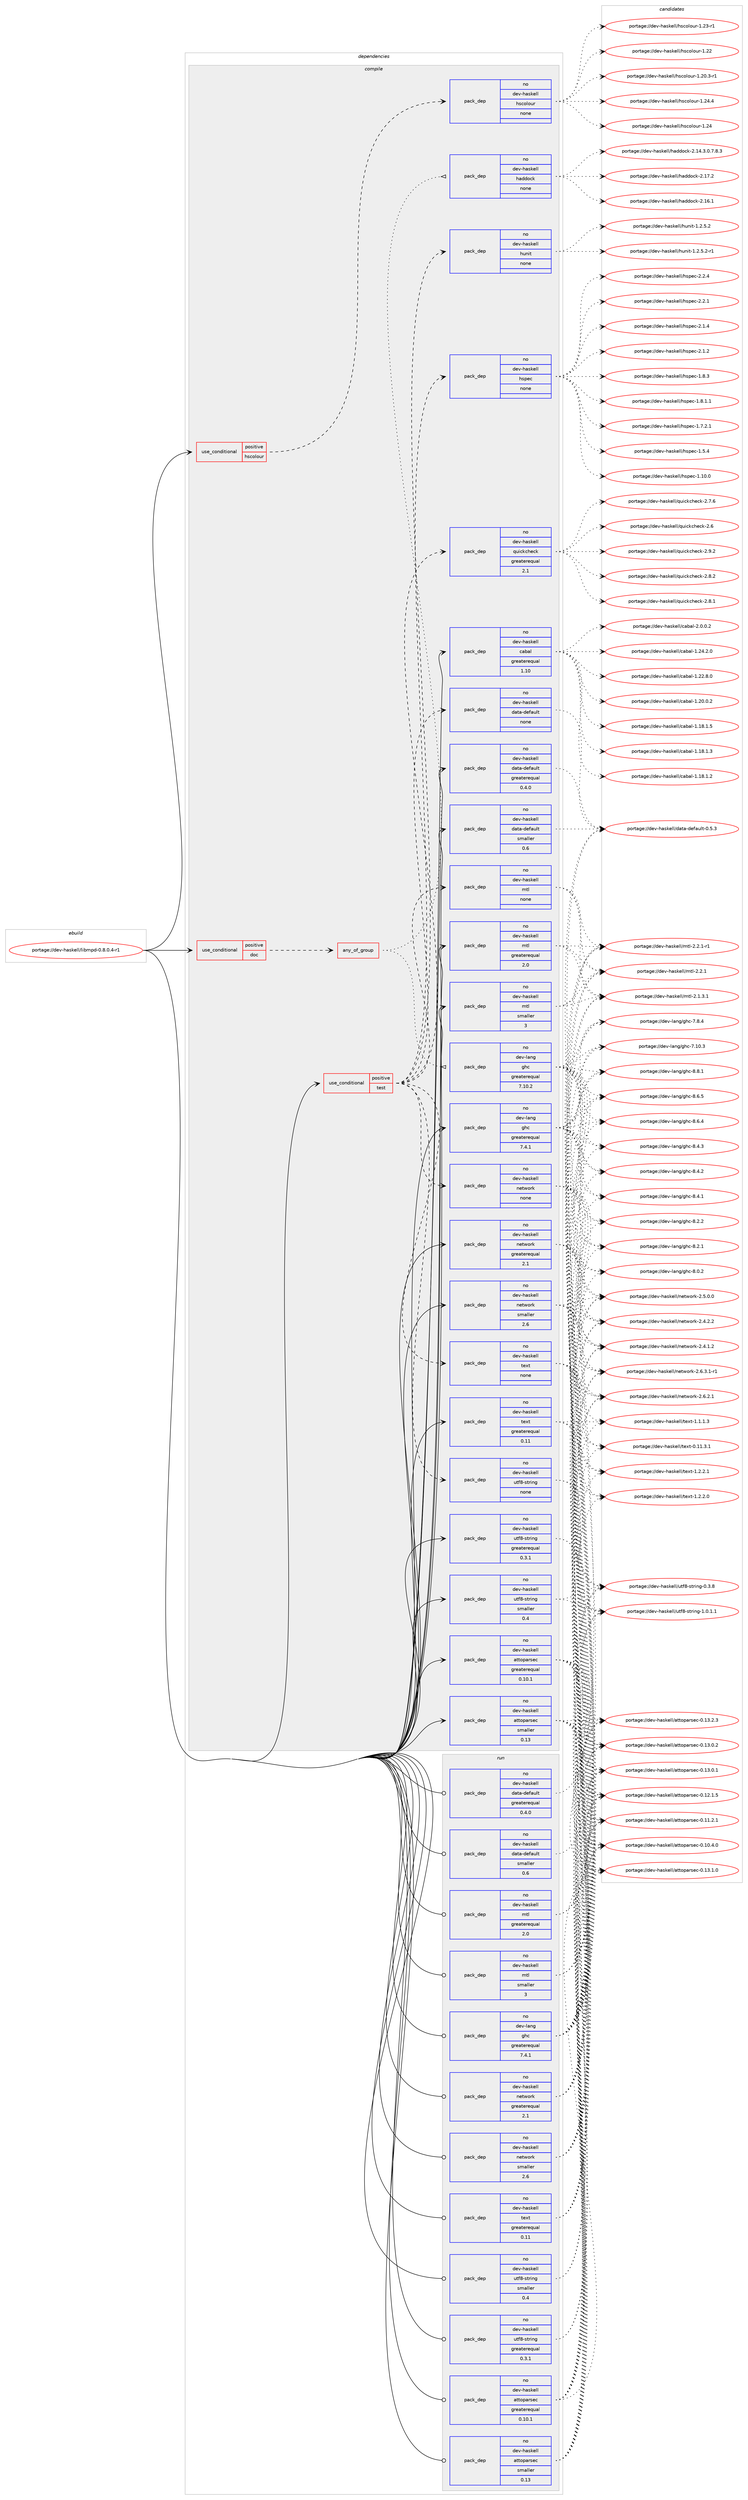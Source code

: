 digraph prolog {

# *************
# Graph options
# *************

newrank=true;
concentrate=true;
compound=true;
graph [rankdir=LR,fontname=Helvetica,fontsize=10,ranksep=1.5];#, ranksep=2.5, nodesep=0.2];
edge  [arrowhead=vee];
node  [fontname=Helvetica,fontsize=10];

# **********
# The ebuild
# **********

subgraph cluster_leftcol {
color=gray;
label=<<i>ebuild</i>>;
id [label="portage://dev-haskell/libmpd-0.8.0.4-r1", color=red, width=4, href="../dev-haskell/libmpd-0.8.0.4-r1.svg"];
}

# ****************
# The dependencies
# ****************

subgraph cluster_midcol {
color=gray;
label=<<i>dependencies</i>>;
subgraph cluster_compile {
fillcolor="#eeeeee";
style=filled;
label=<<i>compile</i>>;
subgraph cond132853 {
dependency553456 [label=<<TABLE BORDER="0" CELLBORDER="1" CELLSPACING="0" CELLPADDING="4"><TR><TD ROWSPAN="3" CELLPADDING="10">use_conditional</TD></TR><TR><TD>positive</TD></TR><TR><TD>doc</TD></TR></TABLE>>, shape=none, color=red];
subgraph any6124 {
dependency553457 [label=<<TABLE BORDER="0" CELLBORDER="1" CELLSPACING="0" CELLPADDING="4"><TR><TD CELLPADDING="10">any_of_group</TD></TR></TABLE>>, shape=none, color=red];subgraph pack414242 {
dependency553458 [label=<<TABLE BORDER="0" CELLBORDER="1" CELLSPACING="0" CELLPADDING="4" WIDTH="220"><TR><TD ROWSPAN="6" CELLPADDING="30">pack_dep</TD></TR><TR><TD WIDTH="110">no</TD></TR><TR><TD>dev-haskell</TD></TR><TR><TD>haddock</TD></TR><TR><TD>none</TD></TR><TR><TD></TD></TR></TABLE>>, shape=none, color=blue];
}
dependency553457:e -> dependency553458:w [weight=20,style="dotted",arrowhead="oinv"];
subgraph pack414243 {
dependency553459 [label=<<TABLE BORDER="0" CELLBORDER="1" CELLSPACING="0" CELLPADDING="4" WIDTH="220"><TR><TD ROWSPAN="6" CELLPADDING="30">pack_dep</TD></TR><TR><TD WIDTH="110">no</TD></TR><TR><TD>dev-lang</TD></TR><TR><TD>ghc</TD></TR><TR><TD>greaterequal</TD></TR><TR><TD>7.10.2</TD></TR></TABLE>>, shape=none, color=blue];
}
dependency553457:e -> dependency553459:w [weight=20,style="dotted",arrowhead="oinv"];
}
dependency553456:e -> dependency553457:w [weight=20,style="dashed",arrowhead="vee"];
}
id:e -> dependency553456:w [weight=20,style="solid",arrowhead="vee"];
subgraph cond132854 {
dependency553460 [label=<<TABLE BORDER="0" CELLBORDER="1" CELLSPACING="0" CELLPADDING="4"><TR><TD ROWSPAN="3" CELLPADDING="10">use_conditional</TD></TR><TR><TD>positive</TD></TR><TR><TD>hscolour</TD></TR></TABLE>>, shape=none, color=red];
subgraph pack414244 {
dependency553461 [label=<<TABLE BORDER="0" CELLBORDER="1" CELLSPACING="0" CELLPADDING="4" WIDTH="220"><TR><TD ROWSPAN="6" CELLPADDING="30">pack_dep</TD></TR><TR><TD WIDTH="110">no</TD></TR><TR><TD>dev-haskell</TD></TR><TR><TD>hscolour</TD></TR><TR><TD>none</TD></TR><TR><TD></TD></TR></TABLE>>, shape=none, color=blue];
}
dependency553460:e -> dependency553461:w [weight=20,style="dashed",arrowhead="vee"];
}
id:e -> dependency553460:w [weight=20,style="solid",arrowhead="vee"];
subgraph cond132855 {
dependency553462 [label=<<TABLE BORDER="0" CELLBORDER="1" CELLSPACING="0" CELLPADDING="4"><TR><TD ROWSPAN="3" CELLPADDING="10">use_conditional</TD></TR><TR><TD>positive</TD></TR><TR><TD>test</TD></TR></TABLE>>, shape=none, color=red];
subgraph pack414245 {
dependency553463 [label=<<TABLE BORDER="0" CELLBORDER="1" CELLSPACING="0" CELLPADDING="4" WIDTH="220"><TR><TD ROWSPAN="6" CELLPADDING="30">pack_dep</TD></TR><TR><TD WIDTH="110">no</TD></TR><TR><TD>dev-haskell</TD></TR><TR><TD>data-default</TD></TR><TR><TD>none</TD></TR><TR><TD></TD></TR></TABLE>>, shape=none, color=blue];
}
dependency553462:e -> dependency553463:w [weight=20,style="dashed",arrowhead="vee"];
subgraph pack414246 {
dependency553464 [label=<<TABLE BORDER="0" CELLBORDER="1" CELLSPACING="0" CELLPADDING="4" WIDTH="220"><TR><TD ROWSPAN="6" CELLPADDING="30">pack_dep</TD></TR><TR><TD WIDTH="110">no</TD></TR><TR><TD>dev-haskell</TD></TR><TR><TD>hspec</TD></TR><TR><TD>none</TD></TR><TR><TD></TD></TR></TABLE>>, shape=none, color=blue];
}
dependency553462:e -> dependency553464:w [weight=20,style="dashed",arrowhead="vee"];
subgraph pack414247 {
dependency553465 [label=<<TABLE BORDER="0" CELLBORDER="1" CELLSPACING="0" CELLPADDING="4" WIDTH="220"><TR><TD ROWSPAN="6" CELLPADDING="30">pack_dep</TD></TR><TR><TD WIDTH="110">no</TD></TR><TR><TD>dev-haskell</TD></TR><TR><TD>hunit</TD></TR><TR><TD>none</TD></TR><TR><TD></TD></TR></TABLE>>, shape=none, color=blue];
}
dependency553462:e -> dependency553465:w [weight=20,style="dashed",arrowhead="vee"];
subgraph pack414248 {
dependency553466 [label=<<TABLE BORDER="0" CELLBORDER="1" CELLSPACING="0" CELLPADDING="4" WIDTH="220"><TR><TD ROWSPAN="6" CELLPADDING="30">pack_dep</TD></TR><TR><TD WIDTH="110">no</TD></TR><TR><TD>dev-haskell</TD></TR><TR><TD>mtl</TD></TR><TR><TD>none</TD></TR><TR><TD></TD></TR></TABLE>>, shape=none, color=blue];
}
dependency553462:e -> dependency553466:w [weight=20,style="dashed",arrowhead="vee"];
subgraph pack414249 {
dependency553467 [label=<<TABLE BORDER="0" CELLBORDER="1" CELLSPACING="0" CELLPADDING="4" WIDTH="220"><TR><TD ROWSPAN="6" CELLPADDING="30">pack_dep</TD></TR><TR><TD WIDTH="110">no</TD></TR><TR><TD>dev-haskell</TD></TR><TR><TD>network</TD></TR><TR><TD>none</TD></TR><TR><TD></TD></TR></TABLE>>, shape=none, color=blue];
}
dependency553462:e -> dependency553467:w [weight=20,style="dashed",arrowhead="vee"];
subgraph pack414250 {
dependency553468 [label=<<TABLE BORDER="0" CELLBORDER="1" CELLSPACING="0" CELLPADDING="4" WIDTH="220"><TR><TD ROWSPAN="6" CELLPADDING="30">pack_dep</TD></TR><TR><TD WIDTH="110">no</TD></TR><TR><TD>dev-haskell</TD></TR><TR><TD>quickcheck</TD></TR><TR><TD>greaterequal</TD></TR><TR><TD>2.1</TD></TR></TABLE>>, shape=none, color=blue];
}
dependency553462:e -> dependency553468:w [weight=20,style="dashed",arrowhead="vee"];
subgraph pack414251 {
dependency553469 [label=<<TABLE BORDER="0" CELLBORDER="1" CELLSPACING="0" CELLPADDING="4" WIDTH="220"><TR><TD ROWSPAN="6" CELLPADDING="30">pack_dep</TD></TR><TR><TD WIDTH="110">no</TD></TR><TR><TD>dev-haskell</TD></TR><TR><TD>text</TD></TR><TR><TD>none</TD></TR><TR><TD></TD></TR></TABLE>>, shape=none, color=blue];
}
dependency553462:e -> dependency553469:w [weight=20,style="dashed",arrowhead="vee"];
subgraph pack414252 {
dependency553470 [label=<<TABLE BORDER="0" CELLBORDER="1" CELLSPACING="0" CELLPADDING="4" WIDTH="220"><TR><TD ROWSPAN="6" CELLPADDING="30">pack_dep</TD></TR><TR><TD WIDTH="110">no</TD></TR><TR><TD>dev-haskell</TD></TR><TR><TD>utf8-string</TD></TR><TR><TD>none</TD></TR><TR><TD></TD></TR></TABLE>>, shape=none, color=blue];
}
dependency553462:e -> dependency553470:w [weight=20,style="dashed",arrowhead="vee"];
}
id:e -> dependency553462:w [weight=20,style="solid",arrowhead="vee"];
subgraph pack414253 {
dependency553471 [label=<<TABLE BORDER="0" CELLBORDER="1" CELLSPACING="0" CELLPADDING="4" WIDTH="220"><TR><TD ROWSPAN="6" CELLPADDING="30">pack_dep</TD></TR><TR><TD WIDTH="110">no</TD></TR><TR><TD>dev-haskell</TD></TR><TR><TD>attoparsec</TD></TR><TR><TD>greaterequal</TD></TR><TR><TD>0.10.1</TD></TR></TABLE>>, shape=none, color=blue];
}
id:e -> dependency553471:w [weight=20,style="solid",arrowhead="vee"];
subgraph pack414254 {
dependency553472 [label=<<TABLE BORDER="0" CELLBORDER="1" CELLSPACING="0" CELLPADDING="4" WIDTH="220"><TR><TD ROWSPAN="6" CELLPADDING="30">pack_dep</TD></TR><TR><TD WIDTH="110">no</TD></TR><TR><TD>dev-haskell</TD></TR><TR><TD>attoparsec</TD></TR><TR><TD>smaller</TD></TR><TR><TD>0.13</TD></TR></TABLE>>, shape=none, color=blue];
}
id:e -> dependency553472:w [weight=20,style="solid",arrowhead="vee"];
subgraph pack414255 {
dependency553473 [label=<<TABLE BORDER="0" CELLBORDER="1" CELLSPACING="0" CELLPADDING="4" WIDTH="220"><TR><TD ROWSPAN="6" CELLPADDING="30">pack_dep</TD></TR><TR><TD WIDTH="110">no</TD></TR><TR><TD>dev-haskell</TD></TR><TR><TD>cabal</TD></TR><TR><TD>greaterequal</TD></TR><TR><TD>1.10</TD></TR></TABLE>>, shape=none, color=blue];
}
id:e -> dependency553473:w [weight=20,style="solid",arrowhead="vee"];
subgraph pack414256 {
dependency553474 [label=<<TABLE BORDER="0" CELLBORDER="1" CELLSPACING="0" CELLPADDING="4" WIDTH="220"><TR><TD ROWSPAN="6" CELLPADDING="30">pack_dep</TD></TR><TR><TD WIDTH="110">no</TD></TR><TR><TD>dev-haskell</TD></TR><TR><TD>data-default</TD></TR><TR><TD>greaterequal</TD></TR><TR><TD>0.4.0</TD></TR></TABLE>>, shape=none, color=blue];
}
id:e -> dependency553474:w [weight=20,style="solid",arrowhead="vee"];
subgraph pack414257 {
dependency553475 [label=<<TABLE BORDER="0" CELLBORDER="1" CELLSPACING="0" CELLPADDING="4" WIDTH="220"><TR><TD ROWSPAN="6" CELLPADDING="30">pack_dep</TD></TR><TR><TD WIDTH="110">no</TD></TR><TR><TD>dev-haskell</TD></TR><TR><TD>data-default</TD></TR><TR><TD>smaller</TD></TR><TR><TD>0.6</TD></TR></TABLE>>, shape=none, color=blue];
}
id:e -> dependency553475:w [weight=20,style="solid",arrowhead="vee"];
subgraph pack414258 {
dependency553476 [label=<<TABLE BORDER="0" CELLBORDER="1" CELLSPACING="0" CELLPADDING="4" WIDTH="220"><TR><TD ROWSPAN="6" CELLPADDING="30">pack_dep</TD></TR><TR><TD WIDTH="110">no</TD></TR><TR><TD>dev-haskell</TD></TR><TR><TD>mtl</TD></TR><TR><TD>greaterequal</TD></TR><TR><TD>2.0</TD></TR></TABLE>>, shape=none, color=blue];
}
id:e -> dependency553476:w [weight=20,style="solid",arrowhead="vee"];
subgraph pack414259 {
dependency553477 [label=<<TABLE BORDER="0" CELLBORDER="1" CELLSPACING="0" CELLPADDING="4" WIDTH="220"><TR><TD ROWSPAN="6" CELLPADDING="30">pack_dep</TD></TR><TR><TD WIDTH="110">no</TD></TR><TR><TD>dev-haskell</TD></TR><TR><TD>mtl</TD></TR><TR><TD>smaller</TD></TR><TR><TD>3</TD></TR></TABLE>>, shape=none, color=blue];
}
id:e -> dependency553477:w [weight=20,style="solid",arrowhead="vee"];
subgraph pack414260 {
dependency553478 [label=<<TABLE BORDER="0" CELLBORDER="1" CELLSPACING="0" CELLPADDING="4" WIDTH="220"><TR><TD ROWSPAN="6" CELLPADDING="30">pack_dep</TD></TR><TR><TD WIDTH="110">no</TD></TR><TR><TD>dev-haskell</TD></TR><TR><TD>network</TD></TR><TR><TD>greaterequal</TD></TR><TR><TD>2.1</TD></TR></TABLE>>, shape=none, color=blue];
}
id:e -> dependency553478:w [weight=20,style="solid",arrowhead="vee"];
subgraph pack414261 {
dependency553479 [label=<<TABLE BORDER="0" CELLBORDER="1" CELLSPACING="0" CELLPADDING="4" WIDTH="220"><TR><TD ROWSPAN="6" CELLPADDING="30">pack_dep</TD></TR><TR><TD WIDTH="110">no</TD></TR><TR><TD>dev-haskell</TD></TR><TR><TD>network</TD></TR><TR><TD>smaller</TD></TR><TR><TD>2.6</TD></TR></TABLE>>, shape=none, color=blue];
}
id:e -> dependency553479:w [weight=20,style="solid",arrowhead="vee"];
subgraph pack414262 {
dependency553480 [label=<<TABLE BORDER="0" CELLBORDER="1" CELLSPACING="0" CELLPADDING="4" WIDTH="220"><TR><TD ROWSPAN="6" CELLPADDING="30">pack_dep</TD></TR><TR><TD WIDTH="110">no</TD></TR><TR><TD>dev-haskell</TD></TR><TR><TD>text</TD></TR><TR><TD>greaterequal</TD></TR><TR><TD>0.11</TD></TR></TABLE>>, shape=none, color=blue];
}
id:e -> dependency553480:w [weight=20,style="solid",arrowhead="vee"];
subgraph pack414263 {
dependency553481 [label=<<TABLE BORDER="0" CELLBORDER="1" CELLSPACING="0" CELLPADDING="4" WIDTH="220"><TR><TD ROWSPAN="6" CELLPADDING="30">pack_dep</TD></TR><TR><TD WIDTH="110">no</TD></TR><TR><TD>dev-haskell</TD></TR><TR><TD>utf8-string</TD></TR><TR><TD>greaterequal</TD></TR><TR><TD>0.3.1</TD></TR></TABLE>>, shape=none, color=blue];
}
id:e -> dependency553481:w [weight=20,style="solid",arrowhead="vee"];
subgraph pack414264 {
dependency553482 [label=<<TABLE BORDER="0" CELLBORDER="1" CELLSPACING="0" CELLPADDING="4" WIDTH="220"><TR><TD ROWSPAN="6" CELLPADDING="30">pack_dep</TD></TR><TR><TD WIDTH="110">no</TD></TR><TR><TD>dev-haskell</TD></TR><TR><TD>utf8-string</TD></TR><TR><TD>smaller</TD></TR><TR><TD>0.4</TD></TR></TABLE>>, shape=none, color=blue];
}
id:e -> dependency553482:w [weight=20,style="solid",arrowhead="vee"];
subgraph pack414265 {
dependency553483 [label=<<TABLE BORDER="0" CELLBORDER="1" CELLSPACING="0" CELLPADDING="4" WIDTH="220"><TR><TD ROWSPAN="6" CELLPADDING="30">pack_dep</TD></TR><TR><TD WIDTH="110">no</TD></TR><TR><TD>dev-lang</TD></TR><TR><TD>ghc</TD></TR><TR><TD>greaterequal</TD></TR><TR><TD>7.4.1</TD></TR></TABLE>>, shape=none, color=blue];
}
id:e -> dependency553483:w [weight=20,style="solid",arrowhead="vee"];
}
subgraph cluster_compileandrun {
fillcolor="#eeeeee";
style=filled;
label=<<i>compile and run</i>>;
}
subgraph cluster_run {
fillcolor="#eeeeee";
style=filled;
label=<<i>run</i>>;
subgraph pack414266 {
dependency553484 [label=<<TABLE BORDER="0" CELLBORDER="1" CELLSPACING="0" CELLPADDING="4" WIDTH="220"><TR><TD ROWSPAN="6" CELLPADDING="30">pack_dep</TD></TR><TR><TD WIDTH="110">no</TD></TR><TR><TD>dev-haskell</TD></TR><TR><TD>attoparsec</TD></TR><TR><TD>greaterequal</TD></TR><TR><TD>0.10.1</TD></TR></TABLE>>, shape=none, color=blue];
}
id:e -> dependency553484:w [weight=20,style="solid",arrowhead="odot"];
subgraph pack414267 {
dependency553485 [label=<<TABLE BORDER="0" CELLBORDER="1" CELLSPACING="0" CELLPADDING="4" WIDTH="220"><TR><TD ROWSPAN="6" CELLPADDING="30">pack_dep</TD></TR><TR><TD WIDTH="110">no</TD></TR><TR><TD>dev-haskell</TD></TR><TR><TD>attoparsec</TD></TR><TR><TD>smaller</TD></TR><TR><TD>0.13</TD></TR></TABLE>>, shape=none, color=blue];
}
id:e -> dependency553485:w [weight=20,style="solid",arrowhead="odot"];
subgraph pack414268 {
dependency553486 [label=<<TABLE BORDER="0" CELLBORDER="1" CELLSPACING="0" CELLPADDING="4" WIDTH="220"><TR><TD ROWSPAN="6" CELLPADDING="30">pack_dep</TD></TR><TR><TD WIDTH="110">no</TD></TR><TR><TD>dev-haskell</TD></TR><TR><TD>data-default</TD></TR><TR><TD>greaterequal</TD></TR><TR><TD>0.4.0</TD></TR></TABLE>>, shape=none, color=blue];
}
id:e -> dependency553486:w [weight=20,style="solid",arrowhead="odot"];
subgraph pack414269 {
dependency553487 [label=<<TABLE BORDER="0" CELLBORDER="1" CELLSPACING="0" CELLPADDING="4" WIDTH="220"><TR><TD ROWSPAN="6" CELLPADDING="30">pack_dep</TD></TR><TR><TD WIDTH="110">no</TD></TR><TR><TD>dev-haskell</TD></TR><TR><TD>data-default</TD></TR><TR><TD>smaller</TD></TR><TR><TD>0.6</TD></TR></TABLE>>, shape=none, color=blue];
}
id:e -> dependency553487:w [weight=20,style="solid",arrowhead="odot"];
subgraph pack414270 {
dependency553488 [label=<<TABLE BORDER="0" CELLBORDER="1" CELLSPACING="0" CELLPADDING="4" WIDTH="220"><TR><TD ROWSPAN="6" CELLPADDING="30">pack_dep</TD></TR><TR><TD WIDTH="110">no</TD></TR><TR><TD>dev-haskell</TD></TR><TR><TD>mtl</TD></TR><TR><TD>greaterequal</TD></TR><TR><TD>2.0</TD></TR></TABLE>>, shape=none, color=blue];
}
id:e -> dependency553488:w [weight=20,style="solid",arrowhead="odot"];
subgraph pack414271 {
dependency553489 [label=<<TABLE BORDER="0" CELLBORDER="1" CELLSPACING="0" CELLPADDING="4" WIDTH="220"><TR><TD ROWSPAN="6" CELLPADDING="30">pack_dep</TD></TR><TR><TD WIDTH="110">no</TD></TR><TR><TD>dev-haskell</TD></TR><TR><TD>mtl</TD></TR><TR><TD>smaller</TD></TR><TR><TD>3</TD></TR></TABLE>>, shape=none, color=blue];
}
id:e -> dependency553489:w [weight=20,style="solid",arrowhead="odot"];
subgraph pack414272 {
dependency553490 [label=<<TABLE BORDER="0" CELLBORDER="1" CELLSPACING="0" CELLPADDING="4" WIDTH="220"><TR><TD ROWSPAN="6" CELLPADDING="30">pack_dep</TD></TR><TR><TD WIDTH="110">no</TD></TR><TR><TD>dev-haskell</TD></TR><TR><TD>network</TD></TR><TR><TD>greaterequal</TD></TR><TR><TD>2.1</TD></TR></TABLE>>, shape=none, color=blue];
}
id:e -> dependency553490:w [weight=20,style="solid",arrowhead="odot"];
subgraph pack414273 {
dependency553491 [label=<<TABLE BORDER="0" CELLBORDER="1" CELLSPACING="0" CELLPADDING="4" WIDTH="220"><TR><TD ROWSPAN="6" CELLPADDING="30">pack_dep</TD></TR><TR><TD WIDTH="110">no</TD></TR><TR><TD>dev-haskell</TD></TR><TR><TD>network</TD></TR><TR><TD>smaller</TD></TR><TR><TD>2.6</TD></TR></TABLE>>, shape=none, color=blue];
}
id:e -> dependency553491:w [weight=20,style="solid",arrowhead="odot"];
subgraph pack414274 {
dependency553492 [label=<<TABLE BORDER="0" CELLBORDER="1" CELLSPACING="0" CELLPADDING="4" WIDTH="220"><TR><TD ROWSPAN="6" CELLPADDING="30">pack_dep</TD></TR><TR><TD WIDTH="110">no</TD></TR><TR><TD>dev-haskell</TD></TR><TR><TD>text</TD></TR><TR><TD>greaterequal</TD></TR><TR><TD>0.11</TD></TR></TABLE>>, shape=none, color=blue];
}
id:e -> dependency553492:w [weight=20,style="solid",arrowhead="odot"];
subgraph pack414275 {
dependency553493 [label=<<TABLE BORDER="0" CELLBORDER="1" CELLSPACING="0" CELLPADDING="4" WIDTH="220"><TR><TD ROWSPAN="6" CELLPADDING="30">pack_dep</TD></TR><TR><TD WIDTH="110">no</TD></TR><TR><TD>dev-haskell</TD></TR><TR><TD>utf8-string</TD></TR><TR><TD>greaterequal</TD></TR><TR><TD>0.3.1</TD></TR></TABLE>>, shape=none, color=blue];
}
id:e -> dependency553493:w [weight=20,style="solid",arrowhead="odot"];
subgraph pack414276 {
dependency553494 [label=<<TABLE BORDER="0" CELLBORDER="1" CELLSPACING="0" CELLPADDING="4" WIDTH="220"><TR><TD ROWSPAN="6" CELLPADDING="30">pack_dep</TD></TR><TR><TD WIDTH="110">no</TD></TR><TR><TD>dev-haskell</TD></TR><TR><TD>utf8-string</TD></TR><TR><TD>smaller</TD></TR><TR><TD>0.4</TD></TR></TABLE>>, shape=none, color=blue];
}
id:e -> dependency553494:w [weight=20,style="solid",arrowhead="odot"];
subgraph pack414277 {
dependency553495 [label=<<TABLE BORDER="0" CELLBORDER="1" CELLSPACING="0" CELLPADDING="4" WIDTH="220"><TR><TD ROWSPAN="6" CELLPADDING="30">pack_dep</TD></TR><TR><TD WIDTH="110">no</TD></TR><TR><TD>dev-lang</TD></TR><TR><TD>ghc</TD></TR><TR><TD>greaterequal</TD></TR><TR><TD>7.4.1</TD></TR></TABLE>>, shape=none, color=blue];
}
id:e -> dependency553495:w [weight=20,style="solid",arrowhead="odot"];
}
}

# **************
# The candidates
# **************

subgraph cluster_choices {
rank=same;
color=gray;
label=<<i>candidates</i>>;

subgraph choice414242 {
color=black;
nodesep=1;
choice100101118451049711510710110810847104971001001119910745504649554650 [label="portage://dev-haskell/haddock-2.17.2", color=red, width=4,href="../dev-haskell/haddock-2.17.2.svg"];
choice100101118451049711510710110810847104971001001119910745504649544649 [label="portage://dev-haskell/haddock-2.16.1", color=red, width=4,href="../dev-haskell/haddock-2.16.1.svg"];
choice1001011184510497115107101108108471049710010011199107455046495246514648465546564651 [label="portage://dev-haskell/haddock-2.14.3.0.7.8.3", color=red, width=4,href="../dev-haskell/haddock-2.14.3.0.7.8.3.svg"];
dependency553458:e -> choice100101118451049711510710110810847104971001001119910745504649554650:w [style=dotted,weight="100"];
dependency553458:e -> choice100101118451049711510710110810847104971001001119910745504649544649:w [style=dotted,weight="100"];
dependency553458:e -> choice1001011184510497115107101108108471049710010011199107455046495246514648465546564651:w [style=dotted,weight="100"];
}
subgraph choice414243 {
color=black;
nodesep=1;
choice10010111845108971101034710310499455646564649 [label="portage://dev-lang/ghc-8.8.1", color=red, width=4,href="../dev-lang/ghc-8.8.1.svg"];
choice10010111845108971101034710310499455646544653 [label="portage://dev-lang/ghc-8.6.5", color=red, width=4,href="../dev-lang/ghc-8.6.5.svg"];
choice10010111845108971101034710310499455646544652 [label="portage://dev-lang/ghc-8.6.4", color=red, width=4,href="../dev-lang/ghc-8.6.4.svg"];
choice10010111845108971101034710310499455646524651 [label="portage://dev-lang/ghc-8.4.3", color=red, width=4,href="../dev-lang/ghc-8.4.3.svg"];
choice10010111845108971101034710310499455646524650 [label="portage://dev-lang/ghc-8.4.2", color=red, width=4,href="../dev-lang/ghc-8.4.2.svg"];
choice10010111845108971101034710310499455646524649 [label="portage://dev-lang/ghc-8.4.1", color=red, width=4,href="../dev-lang/ghc-8.4.1.svg"];
choice10010111845108971101034710310499455646504650 [label="portage://dev-lang/ghc-8.2.2", color=red, width=4,href="../dev-lang/ghc-8.2.2.svg"];
choice10010111845108971101034710310499455646504649 [label="portage://dev-lang/ghc-8.2.1", color=red, width=4,href="../dev-lang/ghc-8.2.1.svg"];
choice10010111845108971101034710310499455646484650 [label="portage://dev-lang/ghc-8.0.2", color=red, width=4,href="../dev-lang/ghc-8.0.2.svg"];
choice10010111845108971101034710310499455546564652 [label="portage://dev-lang/ghc-7.8.4", color=red, width=4,href="../dev-lang/ghc-7.8.4.svg"];
choice1001011184510897110103471031049945554649484651 [label="portage://dev-lang/ghc-7.10.3", color=red, width=4,href="../dev-lang/ghc-7.10.3.svg"];
dependency553459:e -> choice10010111845108971101034710310499455646564649:w [style=dotted,weight="100"];
dependency553459:e -> choice10010111845108971101034710310499455646544653:w [style=dotted,weight="100"];
dependency553459:e -> choice10010111845108971101034710310499455646544652:w [style=dotted,weight="100"];
dependency553459:e -> choice10010111845108971101034710310499455646524651:w [style=dotted,weight="100"];
dependency553459:e -> choice10010111845108971101034710310499455646524650:w [style=dotted,weight="100"];
dependency553459:e -> choice10010111845108971101034710310499455646524649:w [style=dotted,weight="100"];
dependency553459:e -> choice10010111845108971101034710310499455646504650:w [style=dotted,weight="100"];
dependency553459:e -> choice10010111845108971101034710310499455646504649:w [style=dotted,weight="100"];
dependency553459:e -> choice10010111845108971101034710310499455646484650:w [style=dotted,weight="100"];
dependency553459:e -> choice10010111845108971101034710310499455546564652:w [style=dotted,weight="100"];
dependency553459:e -> choice1001011184510897110103471031049945554649484651:w [style=dotted,weight="100"];
}
subgraph choice414244 {
color=black;
nodesep=1;
choice1001011184510497115107101108108471041159911110811111711445494650524652 [label="portage://dev-haskell/hscolour-1.24.4", color=red, width=4,href="../dev-haskell/hscolour-1.24.4.svg"];
choice100101118451049711510710110810847104115991111081111171144549465052 [label="portage://dev-haskell/hscolour-1.24", color=red, width=4,href="../dev-haskell/hscolour-1.24.svg"];
choice1001011184510497115107101108108471041159911110811111711445494650514511449 [label="portage://dev-haskell/hscolour-1.23-r1", color=red, width=4,href="../dev-haskell/hscolour-1.23-r1.svg"];
choice100101118451049711510710110810847104115991111081111171144549465050 [label="portage://dev-haskell/hscolour-1.22", color=red, width=4,href="../dev-haskell/hscolour-1.22.svg"];
choice10010111845104971151071011081084710411599111108111117114454946504846514511449 [label="portage://dev-haskell/hscolour-1.20.3-r1", color=red, width=4,href="../dev-haskell/hscolour-1.20.3-r1.svg"];
dependency553461:e -> choice1001011184510497115107101108108471041159911110811111711445494650524652:w [style=dotted,weight="100"];
dependency553461:e -> choice100101118451049711510710110810847104115991111081111171144549465052:w [style=dotted,weight="100"];
dependency553461:e -> choice1001011184510497115107101108108471041159911110811111711445494650514511449:w [style=dotted,weight="100"];
dependency553461:e -> choice100101118451049711510710110810847104115991111081111171144549465050:w [style=dotted,weight="100"];
dependency553461:e -> choice10010111845104971151071011081084710411599111108111117114454946504846514511449:w [style=dotted,weight="100"];
}
subgraph choice414245 {
color=black;
nodesep=1;
choice10010111845104971151071011081084710097116974510010110297117108116454846534651 [label="portage://dev-haskell/data-default-0.5.3", color=red, width=4,href="../dev-haskell/data-default-0.5.3.svg"];
dependency553463:e -> choice10010111845104971151071011081084710097116974510010110297117108116454846534651:w [style=dotted,weight="100"];
}
subgraph choice414246 {
color=black;
nodesep=1;
choice10010111845104971151071011081084710411511210199455046504652 [label="portage://dev-haskell/hspec-2.2.4", color=red, width=4,href="../dev-haskell/hspec-2.2.4.svg"];
choice10010111845104971151071011081084710411511210199455046504649 [label="portage://dev-haskell/hspec-2.2.1", color=red, width=4,href="../dev-haskell/hspec-2.2.1.svg"];
choice10010111845104971151071011081084710411511210199455046494652 [label="portage://dev-haskell/hspec-2.1.4", color=red, width=4,href="../dev-haskell/hspec-2.1.4.svg"];
choice10010111845104971151071011081084710411511210199455046494650 [label="portage://dev-haskell/hspec-2.1.2", color=red, width=4,href="../dev-haskell/hspec-2.1.2.svg"];
choice10010111845104971151071011081084710411511210199454946564651 [label="portage://dev-haskell/hspec-1.8.3", color=red, width=4,href="../dev-haskell/hspec-1.8.3.svg"];
choice100101118451049711510710110810847104115112101994549465646494649 [label="portage://dev-haskell/hspec-1.8.1.1", color=red, width=4,href="../dev-haskell/hspec-1.8.1.1.svg"];
choice100101118451049711510710110810847104115112101994549465546504649 [label="portage://dev-haskell/hspec-1.7.2.1", color=red, width=4,href="../dev-haskell/hspec-1.7.2.1.svg"];
choice10010111845104971151071011081084710411511210199454946534652 [label="portage://dev-haskell/hspec-1.5.4", color=red, width=4,href="../dev-haskell/hspec-1.5.4.svg"];
choice1001011184510497115107101108108471041151121019945494649484648 [label="portage://dev-haskell/hspec-1.10.0", color=red, width=4,href="../dev-haskell/hspec-1.10.0.svg"];
dependency553464:e -> choice10010111845104971151071011081084710411511210199455046504652:w [style=dotted,weight="100"];
dependency553464:e -> choice10010111845104971151071011081084710411511210199455046504649:w [style=dotted,weight="100"];
dependency553464:e -> choice10010111845104971151071011081084710411511210199455046494652:w [style=dotted,weight="100"];
dependency553464:e -> choice10010111845104971151071011081084710411511210199455046494650:w [style=dotted,weight="100"];
dependency553464:e -> choice10010111845104971151071011081084710411511210199454946564651:w [style=dotted,weight="100"];
dependency553464:e -> choice100101118451049711510710110810847104115112101994549465646494649:w [style=dotted,weight="100"];
dependency553464:e -> choice100101118451049711510710110810847104115112101994549465546504649:w [style=dotted,weight="100"];
dependency553464:e -> choice10010111845104971151071011081084710411511210199454946534652:w [style=dotted,weight="100"];
dependency553464:e -> choice1001011184510497115107101108108471041151121019945494649484648:w [style=dotted,weight="100"];
}
subgraph choice414247 {
color=black;
nodesep=1;
choice10010111845104971151071011081084710411711010511645494650465346504511449 [label="portage://dev-haskell/hunit-1.2.5.2-r1", color=red, width=4,href="../dev-haskell/hunit-1.2.5.2-r1.svg"];
choice1001011184510497115107101108108471041171101051164549465046534650 [label="portage://dev-haskell/hunit-1.2.5.2", color=red, width=4,href="../dev-haskell/hunit-1.2.5.2.svg"];
dependency553465:e -> choice10010111845104971151071011081084710411711010511645494650465346504511449:w [style=dotted,weight="100"];
dependency553465:e -> choice1001011184510497115107101108108471041171101051164549465046534650:w [style=dotted,weight="100"];
}
subgraph choice414248 {
color=black;
nodesep=1;
choice1001011184510497115107101108108471091161084550465046494511449 [label="portage://dev-haskell/mtl-2.2.1-r1", color=red, width=4,href="../dev-haskell/mtl-2.2.1-r1.svg"];
choice100101118451049711510710110810847109116108455046504649 [label="portage://dev-haskell/mtl-2.2.1", color=red, width=4,href="../dev-haskell/mtl-2.2.1.svg"];
choice1001011184510497115107101108108471091161084550464946514649 [label="portage://dev-haskell/mtl-2.1.3.1", color=red, width=4,href="../dev-haskell/mtl-2.1.3.1.svg"];
dependency553466:e -> choice1001011184510497115107101108108471091161084550465046494511449:w [style=dotted,weight="100"];
dependency553466:e -> choice100101118451049711510710110810847109116108455046504649:w [style=dotted,weight="100"];
dependency553466:e -> choice1001011184510497115107101108108471091161084550464946514649:w [style=dotted,weight="100"];
}
subgraph choice414249 {
color=black;
nodesep=1;
choice10010111845104971151071011081084711010111611911111410745504654465146494511449 [label="portage://dev-haskell/network-2.6.3.1-r1", color=red, width=4,href="../dev-haskell/network-2.6.3.1-r1.svg"];
choice1001011184510497115107101108108471101011161191111141074550465446504649 [label="portage://dev-haskell/network-2.6.2.1", color=red, width=4,href="../dev-haskell/network-2.6.2.1.svg"];
choice1001011184510497115107101108108471101011161191111141074550465346484648 [label="portage://dev-haskell/network-2.5.0.0", color=red, width=4,href="../dev-haskell/network-2.5.0.0.svg"];
choice1001011184510497115107101108108471101011161191111141074550465246504650 [label="portage://dev-haskell/network-2.4.2.2", color=red, width=4,href="../dev-haskell/network-2.4.2.2.svg"];
choice1001011184510497115107101108108471101011161191111141074550465246494650 [label="portage://dev-haskell/network-2.4.1.2", color=red, width=4,href="../dev-haskell/network-2.4.1.2.svg"];
dependency553467:e -> choice10010111845104971151071011081084711010111611911111410745504654465146494511449:w [style=dotted,weight="100"];
dependency553467:e -> choice1001011184510497115107101108108471101011161191111141074550465446504649:w [style=dotted,weight="100"];
dependency553467:e -> choice1001011184510497115107101108108471101011161191111141074550465346484648:w [style=dotted,weight="100"];
dependency553467:e -> choice1001011184510497115107101108108471101011161191111141074550465246504650:w [style=dotted,weight="100"];
dependency553467:e -> choice1001011184510497115107101108108471101011161191111141074550465246494650:w [style=dotted,weight="100"];
}
subgraph choice414250 {
color=black;
nodesep=1;
choice100101118451049711510710110810847113117105991079910410199107455046574650 [label="portage://dev-haskell/quickcheck-2.9.2", color=red, width=4,href="../dev-haskell/quickcheck-2.9.2.svg"];
choice100101118451049711510710110810847113117105991079910410199107455046564650 [label="portage://dev-haskell/quickcheck-2.8.2", color=red, width=4,href="../dev-haskell/quickcheck-2.8.2.svg"];
choice100101118451049711510710110810847113117105991079910410199107455046564649 [label="portage://dev-haskell/quickcheck-2.8.1", color=red, width=4,href="../dev-haskell/quickcheck-2.8.1.svg"];
choice100101118451049711510710110810847113117105991079910410199107455046554654 [label="portage://dev-haskell/quickcheck-2.7.6", color=red, width=4,href="../dev-haskell/quickcheck-2.7.6.svg"];
choice10010111845104971151071011081084711311710599107991041019910745504654 [label="portage://dev-haskell/quickcheck-2.6", color=red, width=4,href="../dev-haskell/quickcheck-2.6.svg"];
dependency553468:e -> choice100101118451049711510710110810847113117105991079910410199107455046574650:w [style=dotted,weight="100"];
dependency553468:e -> choice100101118451049711510710110810847113117105991079910410199107455046564650:w [style=dotted,weight="100"];
dependency553468:e -> choice100101118451049711510710110810847113117105991079910410199107455046564649:w [style=dotted,weight="100"];
dependency553468:e -> choice100101118451049711510710110810847113117105991079910410199107455046554654:w [style=dotted,weight="100"];
dependency553468:e -> choice10010111845104971151071011081084711311710599107991041019910745504654:w [style=dotted,weight="100"];
}
subgraph choice414251 {
color=black;
nodesep=1;
choice1001011184510497115107101108108471161011201164549465046504649 [label="portage://dev-haskell/text-1.2.2.1", color=red, width=4,href="../dev-haskell/text-1.2.2.1.svg"];
choice1001011184510497115107101108108471161011201164549465046504648 [label="portage://dev-haskell/text-1.2.2.0", color=red, width=4,href="../dev-haskell/text-1.2.2.0.svg"];
choice1001011184510497115107101108108471161011201164549464946494651 [label="portage://dev-haskell/text-1.1.1.3", color=red, width=4,href="../dev-haskell/text-1.1.1.3.svg"];
choice100101118451049711510710110810847116101120116454846494946514649 [label="portage://dev-haskell/text-0.11.3.1", color=red, width=4,href="../dev-haskell/text-0.11.3.1.svg"];
dependency553469:e -> choice1001011184510497115107101108108471161011201164549465046504649:w [style=dotted,weight="100"];
dependency553469:e -> choice1001011184510497115107101108108471161011201164549465046504648:w [style=dotted,weight="100"];
dependency553469:e -> choice1001011184510497115107101108108471161011201164549464946494651:w [style=dotted,weight="100"];
dependency553469:e -> choice100101118451049711510710110810847116101120116454846494946514649:w [style=dotted,weight="100"];
}
subgraph choice414252 {
color=black;
nodesep=1;
choice10010111845104971151071011081084711711610256451151161141051101034549464846494649 [label="portage://dev-haskell/utf8-string-1.0.1.1", color=red, width=4,href="../dev-haskell/utf8-string-1.0.1.1.svg"];
choice1001011184510497115107101108108471171161025645115116114105110103454846514656 [label="portage://dev-haskell/utf8-string-0.3.8", color=red, width=4,href="../dev-haskell/utf8-string-0.3.8.svg"];
dependency553470:e -> choice10010111845104971151071011081084711711610256451151161141051101034549464846494649:w [style=dotted,weight="100"];
dependency553470:e -> choice1001011184510497115107101108108471171161025645115116114105110103454846514656:w [style=dotted,weight="100"];
}
subgraph choice414253 {
color=black;
nodesep=1;
choice100101118451049711510710110810847971161161111129711411510199454846495146504651 [label="portage://dev-haskell/attoparsec-0.13.2.3", color=red, width=4,href="../dev-haskell/attoparsec-0.13.2.3.svg"];
choice100101118451049711510710110810847971161161111129711411510199454846495146494648 [label="portage://dev-haskell/attoparsec-0.13.1.0", color=red, width=4,href="../dev-haskell/attoparsec-0.13.1.0.svg"];
choice100101118451049711510710110810847971161161111129711411510199454846495146484650 [label="portage://dev-haskell/attoparsec-0.13.0.2", color=red, width=4,href="../dev-haskell/attoparsec-0.13.0.2.svg"];
choice100101118451049711510710110810847971161161111129711411510199454846495146484649 [label="portage://dev-haskell/attoparsec-0.13.0.1", color=red, width=4,href="../dev-haskell/attoparsec-0.13.0.1.svg"];
choice100101118451049711510710110810847971161161111129711411510199454846495046494653 [label="portage://dev-haskell/attoparsec-0.12.1.5", color=red, width=4,href="../dev-haskell/attoparsec-0.12.1.5.svg"];
choice100101118451049711510710110810847971161161111129711411510199454846494946504649 [label="portage://dev-haskell/attoparsec-0.11.2.1", color=red, width=4,href="../dev-haskell/attoparsec-0.11.2.1.svg"];
choice100101118451049711510710110810847971161161111129711411510199454846494846524648 [label="portage://dev-haskell/attoparsec-0.10.4.0", color=red, width=4,href="../dev-haskell/attoparsec-0.10.4.0.svg"];
dependency553471:e -> choice100101118451049711510710110810847971161161111129711411510199454846495146504651:w [style=dotted,weight="100"];
dependency553471:e -> choice100101118451049711510710110810847971161161111129711411510199454846495146494648:w [style=dotted,weight="100"];
dependency553471:e -> choice100101118451049711510710110810847971161161111129711411510199454846495146484650:w [style=dotted,weight="100"];
dependency553471:e -> choice100101118451049711510710110810847971161161111129711411510199454846495146484649:w [style=dotted,weight="100"];
dependency553471:e -> choice100101118451049711510710110810847971161161111129711411510199454846495046494653:w [style=dotted,weight="100"];
dependency553471:e -> choice100101118451049711510710110810847971161161111129711411510199454846494946504649:w [style=dotted,weight="100"];
dependency553471:e -> choice100101118451049711510710110810847971161161111129711411510199454846494846524648:w [style=dotted,weight="100"];
}
subgraph choice414254 {
color=black;
nodesep=1;
choice100101118451049711510710110810847971161161111129711411510199454846495146504651 [label="portage://dev-haskell/attoparsec-0.13.2.3", color=red, width=4,href="../dev-haskell/attoparsec-0.13.2.3.svg"];
choice100101118451049711510710110810847971161161111129711411510199454846495146494648 [label="portage://dev-haskell/attoparsec-0.13.1.0", color=red, width=4,href="../dev-haskell/attoparsec-0.13.1.0.svg"];
choice100101118451049711510710110810847971161161111129711411510199454846495146484650 [label="portage://dev-haskell/attoparsec-0.13.0.2", color=red, width=4,href="../dev-haskell/attoparsec-0.13.0.2.svg"];
choice100101118451049711510710110810847971161161111129711411510199454846495146484649 [label="portage://dev-haskell/attoparsec-0.13.0.1", color=red, width=4,href="../dev-haskell/attoparsec-0.13.0.1.svg"];
choice100101118451049711510710110810847971161161111129711411510199454846495046494653 [label="portage://dev-haskell/attoparsec-0.12.1.5", color=red, width=4,href="../dev-haskell/attoparsec-0.12.1.5.svg"];
choice100101118451049711510710110810847971161161111129711411510199454846494946504649 [label="portage://dev-haskell/attoparsec-0.11.2.1", color=red, width=4,href="../dev-haskell/attoparsec-0.11.2.1.svg"];
choice100101118451049711510710110810847971161161111129711411510199454846494846524648 [label="portage://dev-haskell/attoparsec-0.10.4.0", color=red, width=4,href="../dev-haskell/attoparsec-0.10.4.0.svg"];
dependency553472:e -> choice100101118451049711510710110810847971161161111129711411510199454846495146504651:w [style=dotted,weight="100"];
dependency553472:e -> choice100101118451049711510710110810847971161161111129711411510199454846495146494648:w [style=dotted,weight="100"];
dependency553472:e -> choice100101118451049711510710110810847971161161111129711411510199454846495146484650:w [style=dotted,weight="100"];
dependency553472:e -> choice100101118451049711510710110810847971161161111129711411510199454846495146484649:w [style=dotted,weight="100"];
dependency553472:e -> choice100101118451049711510710110810847971161161111129711411510199454846495046494653:w [style=dotted,weight="100"];
dependency553472:e -> choice100101118451049711510710110810847971161161111129711411510199454846494946504649:w [style=dotted,weight="100"];
dependency553472:e -> choice100101118451049711510710110810847971161161111129711411510199454846494846524648:w [style=dotted,weight="100"];
}
subgraph choice414255 {
color=black;
nodesep=1;
choice100101118451049711510710110810847999798971084550464846484650 [label="portage://dev-haskell/cabal-2.0.0.2", color=red, width=4,href="../dev-haskell/cabal-2.0.0.2.svg"];
choice10010111845104971151071011081084799979897108454946505246504648 [label="portage://dev-haskell/cabal-1.24.2.0", color=red, width=4,href="../dev-haskell/cabal-1.24.2.0.svg"];
choice10010111845104971151071011081084799979897108454946505046564648 [label="portage://dev-haskell/cabal-1.22.8.0", color=red, width=4,href="../dev-haskell/cabal-1.22.8.0.svg"];
choice10010111845104971151071011081084799979897108454946504846484650 [label="portage://dev-haskell/cabal-1.20.0.2", color=red, width=4,href="../dev-haskell/cabal-1.20.0.2.svg"];
choice10010111845104971151071011081084799979897108454946495646494653 [label="portage://dev-haskell/cabal-1.18.1.5", color=red, width=4,href="../dev-haskell/cabal-1.18.1.5.svg"];
choice10010111845104971151071011081084799979897108454946495646494651 [label="portage://dev-haskell/cabal-1.18.1.3", color=red, width=4,href="../dev-haskell/cabal-1.18.1.3.svg"];
choice10010111845104971151071011081084799979897108454946495646494650 [label="portage://dev-haskell/cabal-1.18.1.2", color=red, width=4,href="../dev-haskell/cabal-1.18.1.2.svg"];
dependency553473:e -> choice100101118451049711510710110810847999798971084550464846484650:w [style=dotted,weight="100"];
dependency553473:e -> choice10010111845104971151071011081084799979897108454946505246504648:w [style=dotted,weight="100"];
dependency553473:e -> choice10010111845104971151071011081084799979897108454946505046564648:w [style=dotted,weight="100"];
dependency553473:e -> choice10010111845104971151071011081084799979897108454946504846484650:w [style=dotted,weight="100"];
dependency553473:e -> choice10010111845104971151071011081084799979897108454946495646494653:w [style=dotted,weight="100"];
dependency553473:e -> choice10010111845104971151071011081084799979897108454946495646494651:w [style=dotted,weight="100"];
dependency553473:e -> choice10010111845104971151071011081084799979897108454946495646494650:w [style=dotted,weight="100"];
}
subgraph choice414256 {
color=black;
nodesep=1;
choice10010111845104971151071011081084710097116974510010110297117108116454846534651 [label="portage://dev-haskell/data-default-0.5.3", color=red, width=4,href="../dev-haskell/data-default-0.5.3.svg"];
dependency553474:e -> choice10010111845104971151071011081084710097116974510010110297117108116454846534651:w [style=dotted,weight="100"];
}
subgraph choice414257 {
color=black;
nodesep=1;
choice10010111845104971151071011081084710097116974510010110297117108116454846534651 [label="portage://dev-haskell/data-default-0.5.3", color=red, width=4,href="../dev-haskell/data-default-0.5.3.svg"];
dependency553475:e -> choice10010111845104971151071011081084710097116974510010110297117108116454846534651:w [style=dotted,weight="100"];
}
subgraph choice414258 {
color=black;
nodesep=1;
choice1001011184510497115107101108108471091161084550465046494511449 [label="portage://dev-haskell/mtl-2.2.1-r1", color=red, width=4,href="../dev-haskell/mtl-2.2.1-r1.svg"];
choice100101118451049711510710110810847109116108455046504649 [label="portage://dev-haskell/mtl-2.2.1", color=red, width=4,href="../dev-haskell/mtl-2.2.1.svg"];
choice1001011184510497115107101108108471091161084550464946514649 [label="portage://dev-haskell/mtl-2.1.3.1", color=red, width=4,href="../dev-haskell/mtl-2.1.3.1.svg"];
dependency553476:e -> choice1001011184510497115107101108108471091161084550465046494511449:w [style=dotted,weight="100"];
dependency553476:e -> choice100101118451049711510710110810847109116108455046504649:w [style=dotted,weight="100"];
dependency553476:e -> choice1001011184510497115107101108108471091161084550464946514649:w [style=dotted,weight="100"];
}
subgraph choice414259 {
color=black;
nodesep=1;
choice1001011184510497115107101108108471091161084550465046494511449 [label="portage://dev-haskell/mtl-2.2.1-r1", color=red, width=4,href="../dev-haskell/mtl-2.2.1-r1.svg"];
choice100101118451049711510710110810847109116108455046504649 [label="portage://dev-haskell/mtl-2.2.1", color=red, width=4,href="../dev-haskell/mtl-2.2.1.svg"];
choice1001011184510497115107101108108471091161084550464946514649 [label="portage://dev-haskell/mtl-2.1.3.1", color=red, width=4,href="../dev-haskell/mtl-2.1.3.1.svg"];
dependency553477:e -> choice1001011184510497115107101108108471091161084550465046494511449:w [style=dotted,weight="100"];
dependency553477:e -> choice100101118451049711510710110810847109116108455046504649:w [style=dotted,weight="100"];
dependency553477:e -> choice1001011184510497115107101108108471091161084550464946514649:w [style=dotted,weight="100"];
}
subgraph choice414260 {
color=black;
nodesep=1;
choice10010111845104971151071011081084711010111611911111410745504654465146494511449 [label="portage://dev-haskell/network-2.6.3.1-r1", color=red, width=4,href="../dev-haskell/network-2.6.3.1-r1.svg"];
choice1001011184510497115107101108108471101011161191111141074550465446504649 [label="portage://dev-haskell/network-2.6.2.1", color=red, width=4,href="../dev-haskell/network-2.6.2.1.svg"];
choice1001011184510497115107101108108471101011161191111141074550465346484648 [label="portage://dev-haskell/network-2.5.0.0", color=red, width=4,href="../dev-haskell/network-2.5.0.0.svg"];
choice1001011184510497115107101108108471101011161191111141074550465246504650 [label="portage://dev-haskell/network-2.4.2.2", color=red, width=4,href="../dev-haskell/network-2.4.2.2.svg"];
choice1001011184510497115107101108108471101011161191111141074550465246494650 [label="portage://dev-haskell/network-2.4.1.2", color=red, width=4,href="../dev-haskell/network-2.4.1.2.svg"];
dependency553478:e -> choice10010111845104971151071011081084711010111611911111410745504654465146494511449:w [style=dotted,weight="100"];
dependency553478:e -> choice1001011184510497115107101108108471101011161191111141074550465446504649:w [style=dotted,weight="100"];
dependency553478:e -> choice1001011184510497115107101108108471101011161191111141074550465346484648:w [style=dotted,weight="100"];
dependency553478:e -> choice1001011184510497115107101108108471101011161191111141074550465246504650:w [style=dotted,weight="100"];
dependency553478:e -> choice1001011184510497115107101108108471101011161191111141074550465246494650:w [style=dotted,weight="100"];
}
subgraph choice414261 {
color=black;
nodesep=1;
choice10010111845104971151071011081084711010111611911111410745504654465146494511449 [label="portage://dev-haskell/network-2.6.3.1-r1", color=red, width=4,href="../dev-haskell/network-2.6.3.1-r1.svg"];
choice1001011184510497115107101108108471101011161191111141074550465446504649 [label="portage://dev-haskell/network-2.6.2.1", color=red, width=4,href="../dev-haskell/network-2.6.2.1.svg"];
choice1001011184510497115107101108108471101011161191111141074550465346484648 [label="portage://dev-haskell/network-2.5.0.0", color=red, width=4,href="../dev-haskell/network-2.5.0.0.svg"];
choice1001011184510497115107101108108471101011161191111141074550465246504650 [label="portage://dev-haskell/network-2.4.2.2", color=red, width=4,href="../dev-haskell/network-2.4.2.2.svg"];
choice1001011184510497115107101108108471101011161191111141074550465246494650 [label="portage://dev-haskell/network-2.4.1.2", color=red, width=4,href="../dev-haskell/network-2.4.1.2.svg"];
dependency553479:e -> choice10010111845104971151071011081084711010111611911111410745504654465146494511449:w [style=dotted,weight="100"];
dependency553479:e -> choice1001011184510497115107101108108471101011161191111141074550465446504649:w [style=dotted,weight="100"];
dependency553479:e -> choice1001011184510497115107101108108471101011161191111141074550465346484648:w [style=dotted,weight="100"];
dependency553479:e -> choice1001011184510497115107101108108471101011161191111141074550465246504650:w [style=dotted,weight="100"];
dependency553479:e -> choice1001011184510497115107101108108471101011161191111141074550465246494650:w [style=dotted,weight="100"];
}
subgraph choice414262 {
color=black;
nodesep=1;
choice1001011184510497115107101108108471161011201164549465046504649 [label="portage://dev-haskell/text-1.2.2.1", color=red, width=4,href="../dev-haskell/text-1.2.2.1.svg"];
choice1001011184510497115107101108108471161011201164549465046504648 [label="portage://dev-haskell/text-1.2.2.0", color=red, width=4,href="../dev-haskell/text-1.2.2.0.svg"];
choice1001011184510497115107101108108471161011201164549464946494651 [label="portage://dev-haskell/text-1.1.1.3", color=red, width=4,href="../dev-haskell/text-1.1.1.3.svg"];
choice100101118451049711510710110810847116101120116454846494946514649 [label="portage://dev-haskell/text-0.11.3.1", color=red, width=4,href="../dev-haskell/text-0.11.3.1.svg"];
dependency553480:e -> choice1001011184510497115107101108108471161011201164549465046504649:w [style=dotted,weight="100"];
dependency553480:e -> choice1001011184510497115107101108108471161011201164549465046504648:w [style=dotted,weight="100"];
dependency553480:e -> choice1001011184510497115107101108108471161011201164549464946494651:w [style=dotted,weight="100"];
dependency553480:e -> choice100101118451049711510710110810847116101120116454846494946514649:w [style=dotted,weight="100"];
}
subgraph choice414263 {
color=black;
nodesep=1;
choice10010111845104971151071011081084711711610256451151161141051101034549464846494649 [label="portage://dev-haskell/utf8-string-1.0.1.1", color=red, width=4,href="../dev-haskell/utf8-string-1.0.1.1.svg"];
choice1001011184510497115107101108108471171161025645115116114105110103454846514656 [label="portage://dev-haskell/utf8-string-0.3.8", color=red, width=4,href="../dev-haskell/utf8-string-0.3.8.svg"];
dependency553481:e -> choice10010111845104971151071011081084711711610256451151161141051101034549464846494649:w [style=dotted,weight="100"];
dependency553481:e -> choice1001011184510497115107101108108471171161025645115116114105110103454846514656:w [style=dotted,weight="100"];
}
subgraph choice414264 {
color=black;
nodesep=1;
choice10010111845104971151071011081084711711610256451151161141051101034549464846494649 [label="portage://dev-haskell/utf8-string-1.0.1.1", color=red, width=4,href="../dev-haskell/utf8-string-1.0.1.1.svg"];
choice1001011184510497115107101108108471171161025645115116114105110103454846514656 [label="portage://dev-haskell/utf8-string-0.3.8", color=red, width=4,href="../dev-haskell/utf8-string-0.3.8.svg"];
dependency553482:e -> choice10010111845104971151071011081084711711610256451151161141051101034549464846494649:w [style=dotted,weight="100"];
dependency553482:e -> choice1001011184510497115107101108108471171161025645115116114105110103454846514656:w [style=dotted,weight="100"];
}
subgraph choice414265 {
color=black;
nodesep=1;
choice10010111845108971101034710310499455646564649 [label="portage://dev-lang/ghc-8.8.1", color=red, width=4,href="../dev-lang/ghc-8.8.1.svg"];
choice10010111845108971101034710310499455646544653 [label="portage://dev-lang/ghc-8.6.5", color=red, width=4,href="../dev-lang/ghc-8.6.5.svg"];
choice10010111845108971101034710310499455646544652 [label="portage://dev-lang/ghc-8.6.4", color=red, width=4,href="../dev-lang/ghc-8.6.4.svg"];
choice10010111845108971101034710310499455646524651 [label="portage://dev-lang/ghc-8.4.3", color=red, width=4,href="../dev-lang/ghc-8.4.3.svg"];
choice10010111845108971101034710310499455646524650 [label="portage://dev-lang/ghc-8.4.2", color=red, width=4,href="../dev-lang/ghc-8.4.2.svg"];
choice10010111845108971101034710310499455646524649 [label="portage://dev-lang/ghc-8.4.1", color=red, width=4,href="../dev-lang/ghc-8.4.1.svg"];
choice10010111845108971101034710310499455646504650 [label="portage://dev-lang/ghc-8.2.2", color=red, width=4,href="../dev-lang/ghc-8.2.2.svg"];
choice10010111845108971101034710310499455646504649 [label="portage://dev-lang/ghc-8.2.1", color=red, width=4,href="../dev-lang/ghc-8.2.1.svg"];
choice10010111845108971101034710310499455646484650 [label="portage://dev-lang/ghc-8.0.2", color=red, width=4,href="../dev-lang/ghc-8.0.2.svg"];
choice10010111845108971101034710310499455546564652 [label="portage://dev-lang/ghc-7.8.4", color=red, width=4,href="../dev-lang/ghc-7.8.4.svg"];
choice1001011184510897110103471031049945554649484651 [label="portage://dev-lang/ghc-7.10.3", color=red, width=4,href="../dev-lang/ghc-7.10.3.svg"];
dependency553483:e -> choice10010111845108971101034710310499455646564649:w [style=dotted,weight="100"];
dependency553483:e -> choice10010111845108971101034710310499455646544653:w [style=dotted,weight="100"];
dependency553483:e -> choice10010111845108971101034710310499455646544652:w [style=dotted,weight="100"];
dependency553483:e -> choice10010111845108971101034710310499455646524651:w [style=dotted,weight="100"];
dependency553483:e -> choice10010111845108971101034710310499455646524650:w [style=dotted,weight="100"];
dependency553483:e -> choice10010111845108971101034710310499455646524649:w [style=dotted,weight="100"];
dependency553483:e -> choice10010111845108971101034710310499455646504650:w [style=dotted,weight="100"];
dependency553483:e -> choice10010111845108971101034710310499455646504649:w [style=dotted,weight="100"];
dependency553483:e -> choice10010111845108971101034710310499455646484650:w [style=dotted,weight="100"];
dependency553483:e -> choice10010111845108971101034710310499455546564652:w [style=dotted,weight="100"];
dependency553483:e -> choice1001011184510897110103471031049945554649484651:w [style=dotted,weight="100"];
}
subgraph choice414266 {
color=black;
nodesep=1;
choice100101118451049711510710110810847971161161111129711411510199454846495146504651 [label="portage://dev-haskell/attoparsec-0.13.2.3", color=red, width=4,href="../dev-haskell/attoparsec-0.13.2.3.svg"];
choice100101118451049711510710110810847971161161111129711411510199454846495146494648 [label="portage://dev-haskell/attoparsec-0.13.1.0", color=red, width=4,href="../dev-haskell/attoparsec-0.13.1.0.svg"];
choice100101118451049711510710110810847971161161111129711411510199454846495146484650 [label="portage://dev-haskell/attoparsec-0.13.0.2", color=red, width=4,href="../dev-haskell/attoparsec-0.13.0.2.svg"];
choice100101118451049711510710110810847971161161111129711411510199454846495146484649 [label="portage://dev-haskell/attoparsec-0.13.0.1", color=red, width=4,href="../dev-haskell/attoparsec-0.13.0.1.svg"];
choice100101118451049711510710110810847971161161111129711411510199454846495046494653 [label="portage://dev-haskell/attoparsec-0.12.1.5", color=red, width=4,href="../dev-haskell/attoparsec-0.12.1.5.svg"];
choice100101118451049711510710110810847971161161111129711411510199454846494946504649 [label="portage://dev-haskell/attoparsec-0.11.2.1", color=red, width=4,href="../dev-haskell/attoparsec-0.11.2.1.svg"];
choice100101118451049711510710110810847971161161111129711411510199454846494846524648 [label="portage://dev-haskell/attoparsec-0.10.4.0", color=red, width=4,href="../dev-haskell/attoparsec-0.10.4.0.svg"];
dependency553484:e -> choice100101118451049711510710110810847971161161111129711411510199454846495146504651:w [style=dotted,weight="100"];
dependency553484:e -> choice100101118451049711510710110810847971161161111129711411510199454846495146494648:w [style=dotted,weight="100"];
dependency553484:e -> choice100101118451049711510710110810847971161161111129711411510199454846495146484650:w [style=dotted,weight="100"];
dependency553484:e -> choice100101118451049711510710110810847971161161111129711411510199454846495146484649:w [style=dotted,weight="100"];
dependency553484:e -> choice100101118451049711510710110810847971161161111129711411510199454846495046494653:w [style=dotted,weight="100"];
dependency553484:e -> choice100101118451049711510710110810847971161161111129711411510199454846494946504649:w [style=dotted,weight="100"];
dependency553484:e -> choice100101118451049711510710110810847971161161111129711411510199454846494846524648:w [style=dotted,weight="100"];
}
subgraph choice414267 {
color=black;
nodesep=1;
choice100101118451049711510710110810847971161161111129711411510199454846495146504651 [label="portage://dev-haskell/attoparsec-0.13.2.3", color=red, width=4,href="../dev-haskell/attoparsec-0.13.2.3.svg"];
choice100101118451049711510710110810847971161161111129711411510199454846495146494648 [label="portage://dev-haskell/attoparsec-0.13.1.0", color=red, width=4,href="../dev-haskell/attoparsec-0.13.1.0.svg"];
choice100101118451049711510710110810847971161161111129711411510199454846495146484650 [label="portage://dev-haskell/attoparsec-0.13.0.2", color=red, width=4,href="../dev-haskell/attoparsec-0.13.0.2.svg"];
choice100101118451049711510710110810847971161161111129711411510199454846495146484649 [label="portage://dev-haskell/attoparsec-0.13.0.1", color=red, width=4,href="../dev-haskell/attoparsec-0.13.0.1.svg"];
choice100101118451049711510710110810847971161161111129711411510199454846495046494653 [label="portage://dev-haskell/attoparsec-0.12.1.5", color=red, width=4,href="../dev-haskell/attoparsec-0.12.1.5.svg"];
choice100101118451049711510710110810847971161161111129711411510199454846494946504649 [label="portage://dev-haskell/attoparsec-0.11.2.1", color=red, width=4,href="../dev-haskell/attoparsec-0.11.2.1.svg"];
choice100101118451049711510710110810847971161161111129711411510199454846494846524648 [label="portage://dev-haskell/attoparsec-0.10.4.0", color=red, width=4,href="../dev-haskell/attoparsec-0.10.4.0.svg"];
dependency553485:e -> choice100101118451049711510710110810847971161161111129711411510199454846495146504651:w [style=dotted,weight="100"];
dependency553485:e -> choice100101118451049711510710110810847971161161111129711411510199454846495146494648:w [style=dotted,weight="100"];
dependency553485:e -> choice100101118451049711510710110810847971161161111129711411510199454846495146484650:w [style=dotted,weight="100"];
dependency553485:e -> choice100101118451049711510710110810847971161161111129711411510199454846495146484649:w [style=dotted,weight="100"];
dependency553485:e -> choice100101118451049711510710110810847971161161111129711411510199454846495046494653:w [style=dotted,weight="100"];
dependency553485:e -> choice100101118451049711510710110810847971161161111129711411510199454846494946504649:w [style=dotted,weight="100"];
dependency553485:e -> choice100101118451049711510710110810847971161161111129711411510199454846494846524648:w [style=dotted,weight="100"];
}
subgraph choice414268 {
color=black;
nodesep=1;
choice10010111845104971151071011081084710097116974510010110297117108116454846534651 [label="portage://dev-haskell/data-default-0.5.3", color=red, width=4,href="../dev-haskell/data-default-0.5.3.svg"];
dependency553486:e -> choice10010111845104971151071011081084710097116974510010110297117108116454846534651:w [style=dotted,weight="100"];
}
subgraph choice414269 {
color=black;
nodesep=1;
choice10010111845104971151071011081084710097116974510010110297117108116454846534651 [label="portage://dev-haskell/data-default-0.5.3", color=red, width=4,href="../dev-haskell/data-default-0.5.3.svg"];
dependency553487:e -> choice10010111845104971151071011081084710097116974510010110297117108116454846534651:w [style=dotted,weight="100"];
}
subgraph choice414270 {
color=black;
nodesep=1;
choice1001011184510497115107101108108471091161084550465046494511449 [label="portage://dev-haskell/mtl-2.2.1-r1", color=red, width=4,href="../dev-haskell/mtl-2.2.1-r1.svg"];
choice100101118451049711510710110810847109116108455046504649 [label="portage://dev-haskell/mtl-2.2.1", color=red, width=4,href="../dev-haskell/mtl-2.2.1.svg"];
choice1001011184510497115107101108108471091161084550464946514649 [label="portage://dev-haskell/mtl-2.1.3.1", color=red, width=4,href="../dev-haskell/mtl-2.1.3.1.svg"];
dependency553488:e -> choice1001011184510497115107101108108471091161084550465046494511449:w [style=dotted,weight="100"];
dependency553488:e -> choice100101118451049711510710110810847109116108455046504649:w [style=dotted,weight="100"];
dependency553488:e -> choice1001011184510497115107101108108471091161084550464946514649:w [style=dotted,weight="100"];
}
subgraph choice414271 {
color=black;
nodesep=1;
choice1001011184510497115107101108108471091161084550465046494511449 [label="portage://dev-haskell/mtl-2.2.1-r1", color=red, width=4,href="../dev-haskell/mtl-2.2.1-r1.svg"];
choice100101118451049711510710110810847109116108455046504649 [label="portage://dev-haskell/mtl-2.2.1", color=red, width=4,href="../dev-haskell/mtl-2.2.1.svg"];
choice1001011184510497115107101108108471091161084550464946514649 [label="portage://dev-haskell/mtl-2.1.3.1", color=red, width=4,href="../dev-haskell/mtl-2.1.3.1.svg"];
dependency553489:e -> choice1001011184510497115107101108108471091161084550465046494511449:w [style=dotted,weight="100"];
dependency553489:e -> choice100101118451049711510710110810847109116108455046504649:w [style=dotted,weight="100"];
dependency553489:e -> choice1001011184510497115107101108108471091161084550464946514649:w [style=dotted,weight="100"];
}
subgraph choice414272 {
color=black;
nodesep=1;
choice10010111845104971151071011081084711010111611911111410745504654465146494511449 [label="portage://dev-haskell/network-2.6.3.1-r1", color=red, width=4,href="../dev-haskell/network-2.6.3.1-r1.svg"];
choice1001011184510497115107101108108471101011161191111141074550465446504649 [label="portage://dev-haskell/network-2.6.2.1", color=red, width=4,href="../dev-haskell/network-2.6.2.1.svg"];
choice1001011184510497115107101108108471101011161191111141074550465346484648 [label="portage://dev-haskell/network-2.5.0.0", color=red, width=4,href="../dev-haskell/network-2.5.0.0.svg"];
choice1001011184510497115107101108108471101011161191111141074550465246504650 [label="portage://dev-haskell/network-2.4.2.2", color=red, width=4,href="../dev-haskell/network-2.4.2.2.svg"];
choice1001011184510497115107101108108471101011161191111141074550465246494650 [label="portage://dev-haskell/network-2.4.1.2", color=red, width=4,href="../dev-haskell/network-2.4.1.2.svg"];
dependency553490:e -> choice10010111845104971151071011081084711010111611911111410745504654465146494511449:w [style=dotted,weight="100"];
dependency553490:e -> choice1001011184510497115107101108108471101011161191111141074550465446504649:w [style=dotted,weight="100"];
dependency553490:e -> choice1001011184510497115107101108108471101011161191111141074550465346484648:w [style=dotted,weight="100"];
dependency553490:e -> choice1001011184510497115107101108108471101011161191111141074550465246504650:w [style=dotted,weight="100"];
dependency553490:e -> choice1001011184510497115107101108108471101011161191111141074550465246494650:w [style=dotted,weight="100"];
}
subgraph choice414273 {
color=black;
nodesep=1;
choice10010111845104971151071011081084711010111611911111410745504654465146494511449 [label="portage://dev-haskell/network-2.6.3.1-r1", color=red, width=4,href="../dev-haskell/network-2.6.3.1-r1.svg"];
choice1001011184510497115107101108108471101011161191111141074550465446504649 [label="portage://dev-haskell/network-2.6.2.1", color=red, width=4,href="../dev-haskell/network-2.6.2.1.svg"];
choice1001011184510497115107101108108471101011161191111141074550465346484648 [label="portage://dev-haskell/network-2.5.0.0", color=red, width=4,href="../dev-haskell/network-2.5.0.0.svg"];
choice1001011184510497115107101108108471101011161191111141074550465246504650 [label="portage://dev-haskell/network-2.4.2.2", color=red, width=4,href="../dev-haskell/network-2.4.2.2.svg"];
choice1001011184510497115107101108108471101011161191111141074550465246494650 [label="portage://dev-haskell/network-2.4.1.2", color=red, width=4,href="../dev-haskell/network-2.4.1.2.svg"];
dependency553491:e -> choice10010111845104971151071011081084711010111611911111410745504654465146494511449:w [style=dotted,weight="100"];
dependency553491:e -> choice1001011184510497115107101108108471101011161191111141074550465446504649:w [style=dotted,weight="100"];
dependency553491:e -> choice1001011184510497115107101108108471101011161191111141074550465346484648:w [style=dotted,weight="100"];
dependency553491:e -> choice1001011184510497115107101108108471101011161191111141074550465246504650:w [style=dotted,weight="100"];
dependency553491:e -> choice1001011184510497115107101108108471101011161191111141074550465246494650:w [style=dotted,weight="100"];
}
subgraph choice414274 {
color=black;
nodesep=1;
choice1001011184510497115107101108108471161011201164549465046504649 [label="portage://dev-haskell/text-1.2.2.1", color=red, width=4,href="../dev-haskell/text-1.2.2.1.svg"];
choice1001011184510497115107101108108471161011201164549465046504648 [label="portage://dev-haskell/text-1.2.2.0", color=red, width=4,href="../dev-haskell/text-1.2.2.0.svg"];
choice1001011184510497115107101108108471161011201164549464946494651 [label="portage://dev-haskell/text-1.1.1.3", color=red, width=4,href="../dev-haskell/text-1.1.1.3.svg"];
choice100101118451049711510710110810847116101120116454846494946514649 [label="portage://dev-haskell/text-0.11.3.1", color=red, width=4,href="../dev-haskell/text-0.11.3.1.svg"];
dependency553492:e -> choice1001011184510497115107101108108471161011201164549465046504649:w [style=dotted,weight="100"];
dependency553492:e -> choice1001011184510497115107101108108471161011201164549465046504648:w [style=dotted,weight="100"];
dependency553492:e -> choice1001011184510497115107101108108471161011201164549464946494651:w [style=dotted,weight="100"];
dependency553492:e -> choice100101118451049711510710110810847116101120116454846494946514649:w [style=dotted,weight="100"];
}
subgraph choice414275 {
color=black;
nodesep=1;
choice10010111845104971151071011081084711711610256451151161141051101034549464846494649 [label="portage://dev-haskell/utf8-string-1.0.1.1", color=red, width=4,href="../dev-haskell/utf8-string-1.0.1.1.svg"];
choice1001011184510497115107101108108471171161025645115116114105110103454846514656 [label="portage://dev-haskell/utf8-string-0.3.8", color=red, width=4,href="../dev-haskell/utf8-string-0.3.8.svg"];
dependency553493:e -> choice10010111845104971151071011081084711711610256451151161141051101034549464846494649:w [style=dotted,weight="100"];
dependency553493:e -> choice1001011184510497115107101108108471171161025645115116114105110103454846514656:w [style=dotted,weight="100"];
}
subgraph choice414276 {
color=black;
nodesep=1;
choice10010111845104971151071011081084711711610256451151161141051101034549464846494649 [label="portage://dev-haskell/utf8-string-1.0.1.1", color=red, width=4,href="../dev-haskell/utf8-string-1.0.1.1.svg"];
choice1001011184510497115107101108108471171161025645115116114105110103454846514656 [label="portage://dev-haskell/utf8-string-0.3.8", color=red, width=4,href="../dev-haskell/utf8-string-0.3.8.svg"];
dependency553494:e -> choice10010111845104971151071011081084711711610256451151161141051101034549464846494649:w [style=dotted,weight="100"];
dependency553494:e -> choice1001011184510497115107101108108471171161025645115116114105110103454846514656:w [style=dotted,weight="100"];
}
subgraph choice414277 {
color=black;
nodesep=1;
choice10010111845108971101034710310499455646564649 [label="portage://dev-lang/ghc-8.8.1", color=red, width=4,href="../dev-lang/ghc-8.8.1.svg"];
choice10010111845108971101034710310499455646544653 [label="portage://dev-lang/ghc-8.6.5", color=red, width=4,href="../dev-lang/ghc-8.6.5.svg"];
choice10010111845108971101034710310499455646544652 [label="portage://dev-lang/ghc-8.6.4", color=red, width=4,href="../dev-lang/ghc-8.6.4.svg"];
choice10010111845108971101034710310499455646524651 [label="portage://dev-lang/ghc-8.4.3", color=red, width=4,href="../dev-lang/ghc-8.4.3.svg"];
choice10010111845108971101034710310499455646524650 [label="portage://dev-lang/ghc-8.4.2", color=red, width=4,href="../dev-lang/ghc-8.4.2.svg"];
choice10010111845108971101034710310499455646524649 [label="portage://dev-lang/ghc-8.4.1", color=red, width=4,href="../dev-lang/ghc-8.4.1.svg"];
choice10010111845108971101034710310499455646504650 [label="portage://dev-lang/ghc-8.2.2", color=red, width=4,href="../dev-lang/ghc-8.2.2.svg"];
choice10010111845108971101034710310499455646504649 [label="portage://dev-lang/ghc-8.2.1", color=red, width=4,href="../dev-lang/ghc-8.2.1.svg"];
choice10010111845108971101034710310499455646484650 [label="portage://dev-lang/ghc-8.0.2", color=red, width=4,href="../dev-lang/ghc-8.0.2.svg"];
choice10010111845108971101034710310499455546564652 [label="portage://dev-lang/ghc-7.8.4", color=red, width=4,href="../dev-lang/ghc-7.8.4.svg"];
choice1001011184510897110103471031049945554649484651 [label="portage://dev-lang/ghc-7.10.3", color=red, width=4,href="../dev-lang/ghc-7.10.3.svg"];
dependency553495:e -> choice10010111845108971101034710310499455646564649:w [style=dotted,weight="100"];
dependency553495:e -> choice10010111845108971101034710310499455646544653:w [style=dotted,weight="100"];
dependency553495:e -> choice10010111845108971101034710310499455646544652:w [style=dotted,weight="100"];
dependency553495:e -> choice10010111845108971101034710310499455646524651:w [style=dotted,weight="100"];
dependency553495:e -> choice10010111845108971101034710310499455646524650:w [style=dotted,weight="100"];
dependency553495:e -> choice10010111845108971101034710310499455646524649:w [style=dotted,weight="100"];
dependency553495:e -> choice10010111845108971101034710310499455646504650:w [style=dotted,weight="100"];
dependency553495:e -> choice10010111845108971101034710310499455646504649:w [style=dotted,weight="100"];
dependency553495:e -> choice10010111845108971101034710310499455646484650:w [style=dotted,weight="100"];
dependency553495:e -> choice10010111845108971101034710310499455546564652:w [style=dotted,weight="100"];
dependency553495:e -> choice1001011184510897110103471031049945554649484651:w [style=dotted,weight="100"];
}
}

}
